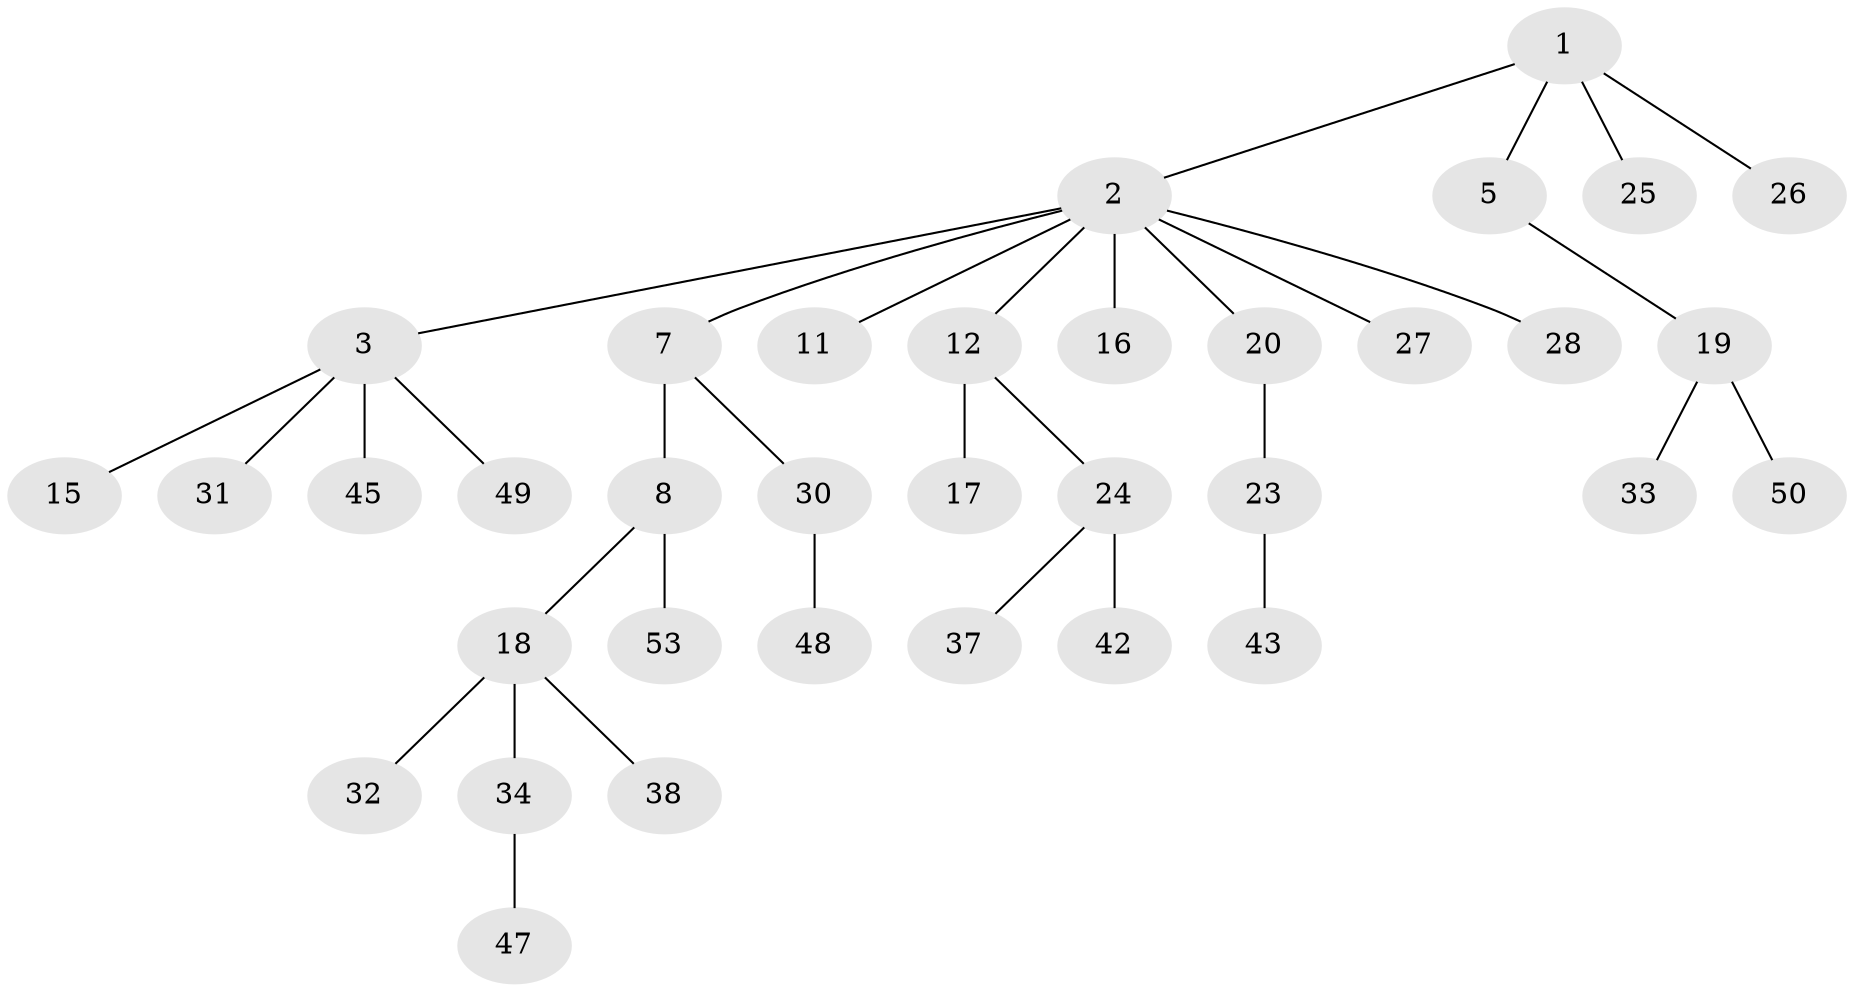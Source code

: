 // original degree distribution, {5: 0.018867924528301886, 7: 0.018867924528301886, 4: 0.09433962264150944, 1: 0.4716981132075472, 2: 0.3018867924528302, 3: 0.09433962264150944}
// Generated by graph-tools (version 1.1) at 2025/42/03/06/25 10:42:04]
// undirected, 35 vertices, 34 edges
graph export_dot {
graph [start="1"]
  node [color=gray90,style=filled];
  1 [super="+4"];
  2 [super="+6"];
  3 [super="+10"];
  5;
  7 [super="+14"];
  8 [super="+9"];
  11;
  12 [super="+13"];
  15;
  16;
  17;
  18 [super="+22"];
  19 [super="+29"];
  20 [super="+21"];
  23 [super="+39"];
  24 [super="+51"];
  25;
  26;
  27 [super="+36"];
  28 [super="+35"];
  30 [super="+44"];
  31 [super="+52"];
  32;
  33 [super="+41"];
  34 [super="+46"];
  37 [super="+40"];
  38;
  42;
  43;
  45;
  47;
  48;
  49;
  50;
  53;
  1 -- 2;
  1 -- 5;
  1 -- 25;
  1 -- 26;
  2 -- 3;
  2 -- 7;
  2 -- 11;
  2 -- 16;
  2 -- 20;
  2 -- 27;
  2 -- 12;
  2 -- 28;
  3 -- 31;
  3 -- 45;
  3 -- 49;
  3 -- 15;
  5 -- 19;
  7 -- 8;
  7 -- 30;
  8 -- 18;
  8 -- 53;
  12 -- 17;
  12 -- 24;
  18 -- 32;
  18 -- 34;
  18 -- 38;
  19 -- 33;
  19 -- 50;
  20 -- 23;
  23 -- 43;
  24 -- 37;
  24 -- 42;
  30 -- 48;
  34 -- 47;
}
